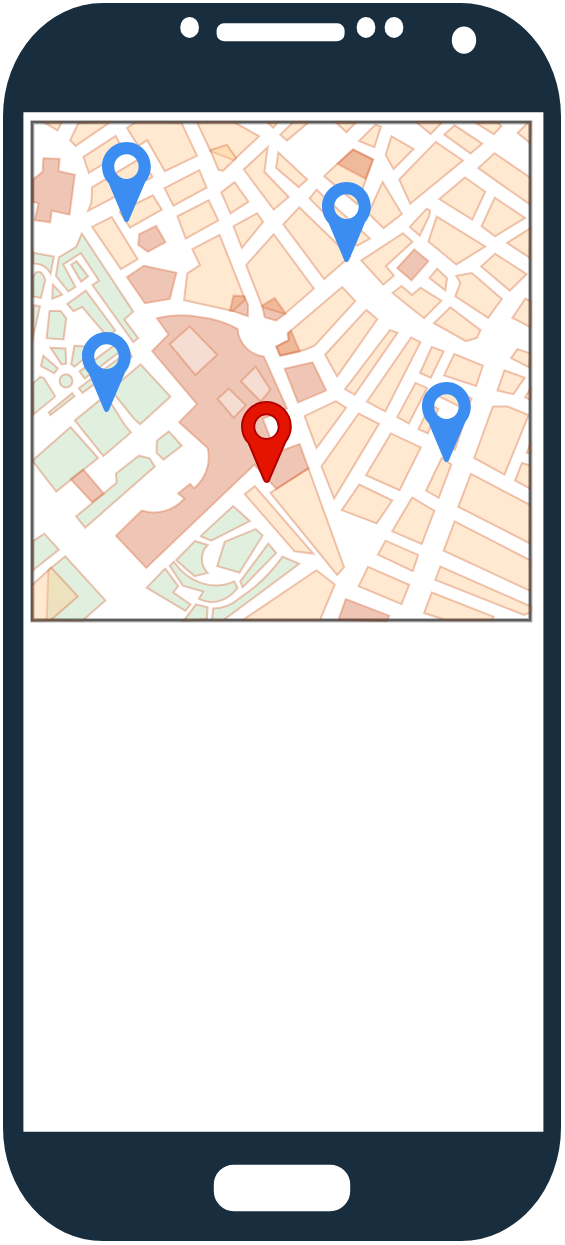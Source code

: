 <mxfile version="24.7.7">
  <diagram name="Page-1" id="UnYt0q-zE_bb_42Oo8xT">
    <mxGraphModel dx="1386" dy="791" grid="1" gridSize="10" guides="1" tooltips="1" connect="1" arrows="1" fold="1" page="1" pageScale="1" pageWidth="827" pageHeight="1169" math="0" shadow="0">
      <root>
        <mxCell id="0" />
        <mxCell id="1" parent="0" />
        <mxCell id="vcVVq3tf8CAwNSZ5ANbR-2" value="" style="verticalLabelPosition=bottom;verticalAlign=top;html=1;shadow=0;dashed=0;strokeWidth=1;shape=mxgraph.android.phone2;strokeColor=#FFFFFF;labelBackgroundColor=none;fillColor=#182E3E;fontColor=#FFFFFF;" parent="1" vertex="1">
          <mxGeometry x="130" y="70" width="280" height="620" as="geometry" />
        </mxCell>
        <mxCell id="B7Dn9M5oNJrzpiHSZBRj-1" value="" style="verticalLabelPosition=bottom;shadow=0;dashed=0;align=center;html=1;verticalAlign=top;strokeWidth=1;shape=mxgraph.mockup.misc.map;fillColor=#bac8d3;strokeColor=#23445d;opacity=40;" vertex="1" parent="1">
          <mxGeometry x="145" y="130" width="250" height="250" as="geometry" />
        </mxCell>
        <mxCell id="B7Dn9M5oNJrzpiHSZBRj-2" value="" style="sketch=0;html=1;aspect=fixed;strokeColor=none;shadow=0;fillColor=#3B8DF1;verticalAlign=top;labelPosition=center;verticalLabelPosition=bottom;shape=mxgraph.gcp2.maps_api" vertex="1" parent="1">
          <mxGeometry x="340" y="260" width="24.4" height="40" as="geometry" />
        </mxCell>
        <mxCell id="B7Dn9M5oNJrzpiHSZBRj-3" value="" style="sketch=0;html=1;aspect=fixed;strokeColor=none;shadow=0;fillColor=#3B8DF1;verticalAlign=top;labelPosition=center;verticalLabelPosition=bottom;shape=mxgraph.gcp2.maps_api" vertex="1" parent="1">
          <mxGeometry x="170" y="235" width="24.4" height="40" as="geometry" />
        </mxCell>
        <mxCell id="B7Dn9M5oNJrzpiHSZBRj-4" value="" style="sketch=0;html=1;aspect=fixed;strokeColor=none;shadow=0;fillColor=#3B8DF1;verticalAlign=top;labelPosition=center;verticalLabelPosition=bottom;shape=mxgraph.gcp2.maps_api" vertex="1" parent="1">
          <mxGeometry x="290" y="160" width="24.4" height="40" as="geometry" />
        </mxCell>
        <mxCell id="B7Dn9M5oNJrzpiHSZBRj-5" value="" style="sketch=0;html=1;aspect=fixed;strokeColor=none;shadow=0;fillColor=#3B8DF1;verticalAlign=top;labelPosition=center;verticalLabelPosition=bottom;shape=mxgraph.gcp2.maps_api" vertex="1" parent="1">
          <mxGeometry x="180" y="140" width="24.4" height="40" as="geometry" />
        </mxCell>
        <mxCell id="B7Dn9M5oNJrzpiHSZBRj-6" value="" style="sketch=0;html=1;aspect=fixed;strokeColor=#B20000;shadow=0;fillColor=#e51400;verticalAlign=top;labelPosition=center;verticalLabelPosition=bottom;shape=mxgraph.gcp2.maps_api;fontColor=#ffffff;" vertex="1" parent="1">
          <mxGeometry x="250" y="270" width="24.4" height="40" as="geometry" />
        </mxCell>
      </root>
    </mxGraphModel>
  </diagram>
</mxfile>
